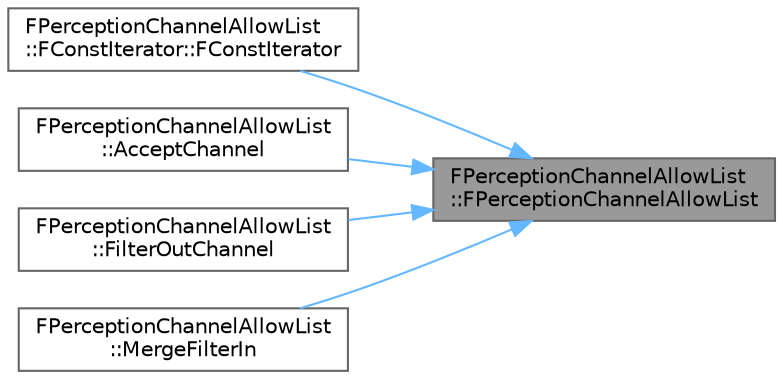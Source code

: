 digraph "FPerceptionChannelAllowList::FPerceptionChannelAllowList"
{
 // INTERACTIVE_SVG=YES
 // LATEX_PDF_SIZE
  bgcolor="transparent";
  edge [fontname=Helvetica,fontsize=10,labelfontname=Helvetica,labelfontsize=10];
  node [fontname=Helvetica,fontsize=10,shape=box,height=0.2,width=0.4];
  rankdir="RL";
  Node1 [id="Node000001",label="FPerceptionChannelAllowList\l::FPerceptionChannelAllowList",height=0.2,width=0.4,color="gray40", fillcolor="grey60", style="filled", fontcolor="black",tooltip=" "];
  Node1 -> Node2 [id="edge1_Node000001_Node000002",dir="back",color="steelblue1",style="solid",tooltip=" "];
  Node2 [id="Node000002",label="FPerceptionChannelAllowList\l::FConstIterator::FConstIterator",height=0.2,width=0.4,color="grey40", fillcolor="white", style="filled",URL="$d4/d05/structFPerceptionChannelAllowList_1_1FConstIterator.html#aa962a472be17b264c2333af383ca88fd",tooltip=" "];
  Node1 -> Node3 [id="edge2_Node000001_Node000003",dir="back",color="steelblue1",style="solid",tooltip=" "];
  Node3 [id="Node000003",label="FPerceptionChannelAllowList\l::AcceptChannel",height=0.2,width=0.4,color="grey40", fillcolor="white", style="filled",URL="$d2/dd1/structFPerceptionChannelAllowList.html#af2ea99745cfd6a9f4f81e2d05cc2a99b",tooltip=" "];
  Node1 -> Node4 [id="edge3_Node000001_Node000004",dir="back",color="steelblue1",style="solid",tooltip=" "];
  Node4 [id="Node000004",label="FPerceptionChannelAllowList\l::FilterOutChannel",height=0.2,width=0.4,color="grey40", fillcolor="white", style="filled",URL="$d2/dd1/structFPerceptionChannelAllowList.html#a99a6d3561848b83956f4fff45b089ec5",tooltip=" "];
  Node1 -> Node5 [id="edge4_Node000001_Node000005",dir="back",color="steelblue1",style="solid",tooltip=" "];
  Node5 [id="Node000005",label="FPerceptionChannelAllowList\l::MergeFilterIn",height=0.2,width=0.4,color="grey40", fillcolor="white", style="filled",URL="$d2/dd1/structFPerceptionChannelAllowList.html#a76317348ea6b4abd0e2632fa0a0e04d9",tooltip=" "];
}

